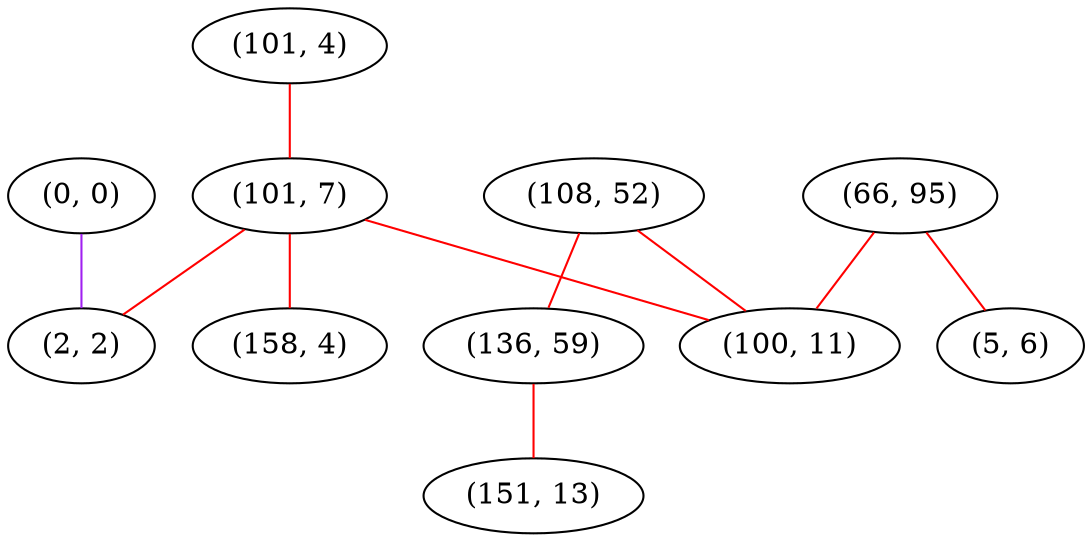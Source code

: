 graph "" {
"(101, 4)";
"(108, 52)";
"(66, 95)";
"(101, 7)";
"(5, 6)";
"(0, 0)";
"(2, 2)";
"(158, 4)";
"(136, 59)";
"(151, 13)";
"(100, 11)";
"(101, 4)" -- "(101, 7)"  [color=red, key=0, weight=1];
"(108, 52)" -- "(136, 59)"  [color=red, key=0, weight=1];
"(108, 52)" -- "(100, 11)"  [color=red, key=0, weight=1];
"(66, 95)" -- "(5, 6)"  [color=red, key=0, weight=1];
"(66, 95)" -- "(100, 11)"  [color=red, key=0, weight=1];
"(101, 7)" -- "(158, 4)"  [color=red, key=0, weight=1];
"(101, 7)" -- "(100, 11)"  [color=red, key=0, weight=1];
"(101, 7)" -- "(2, 2)"  [color=red, key=0, weight=1];
"(0, 0)" -- "(2, 2)"  [color=purple, key=0, weight=4];
"(136, 59)" -- "(151, 13)"  [color=red, key=0, weight=1];
}

